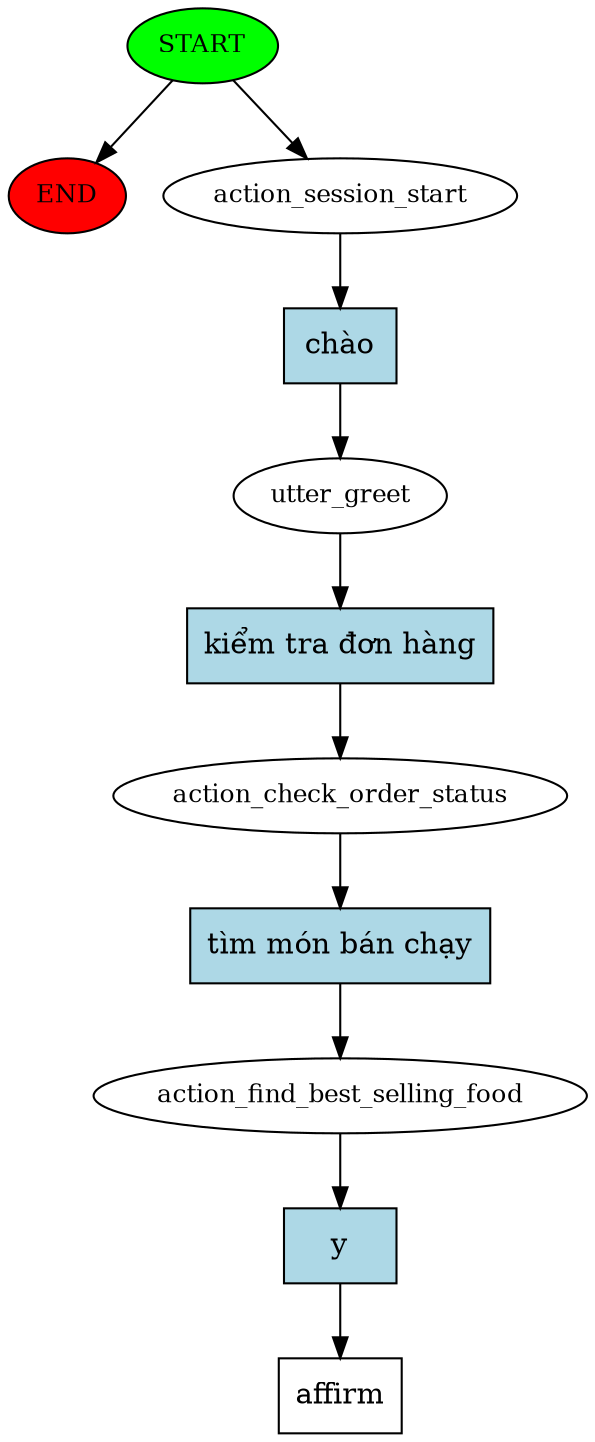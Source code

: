 digraph  {
0 [class="start active", fillcolor=green, fontsize=12, label=START, style=filled];
"-1" [class=end, fillcolor=red, fontsize=12, label=END, style=filled];
1 [class=active, fontsize=12, label=action_session_start];
2 [class=active, fontsize=12, label=utter_greet];
3 [class=active, fontsize=12, label=action_check_order_status];
4 [class=active, fontsize=12, label=action_find_best_selling_food];
5 [class="intent dashed active", label=affirm, shape=rect];
6 [class="intent active", fillcolor=lightblue, label="chào", shape=rect, style=filled];
7 [class="intent active", fillcolor=lightblue, label="kiểm tra đơn hàng", shape=rect, style=filled];
8 [class="intent active", fillcolor=lightblue, label="tìm món bán chạy", shape=rect, style=filled];
9 [class="intent active", fillcolor=lightblue, label=y, shape=rect, style=filled];
0 -> "-1"  [class="", key=NONE, label=""];
0 -> 1  [class=active, key=NONE, label=""];
1 -> 6  [class=active, key=0];
2 -> 7  [class=active, key=0];
3 -> 8  [class=active, key=0];
4 -> 9  [class=active, key=0];
6 -> 2  [class=active, key=0];
7 -> 3  [class=active, key=0];
8 -> 4  [class=active, key=0];
9 -> 5  [class=active, key=0];
}
